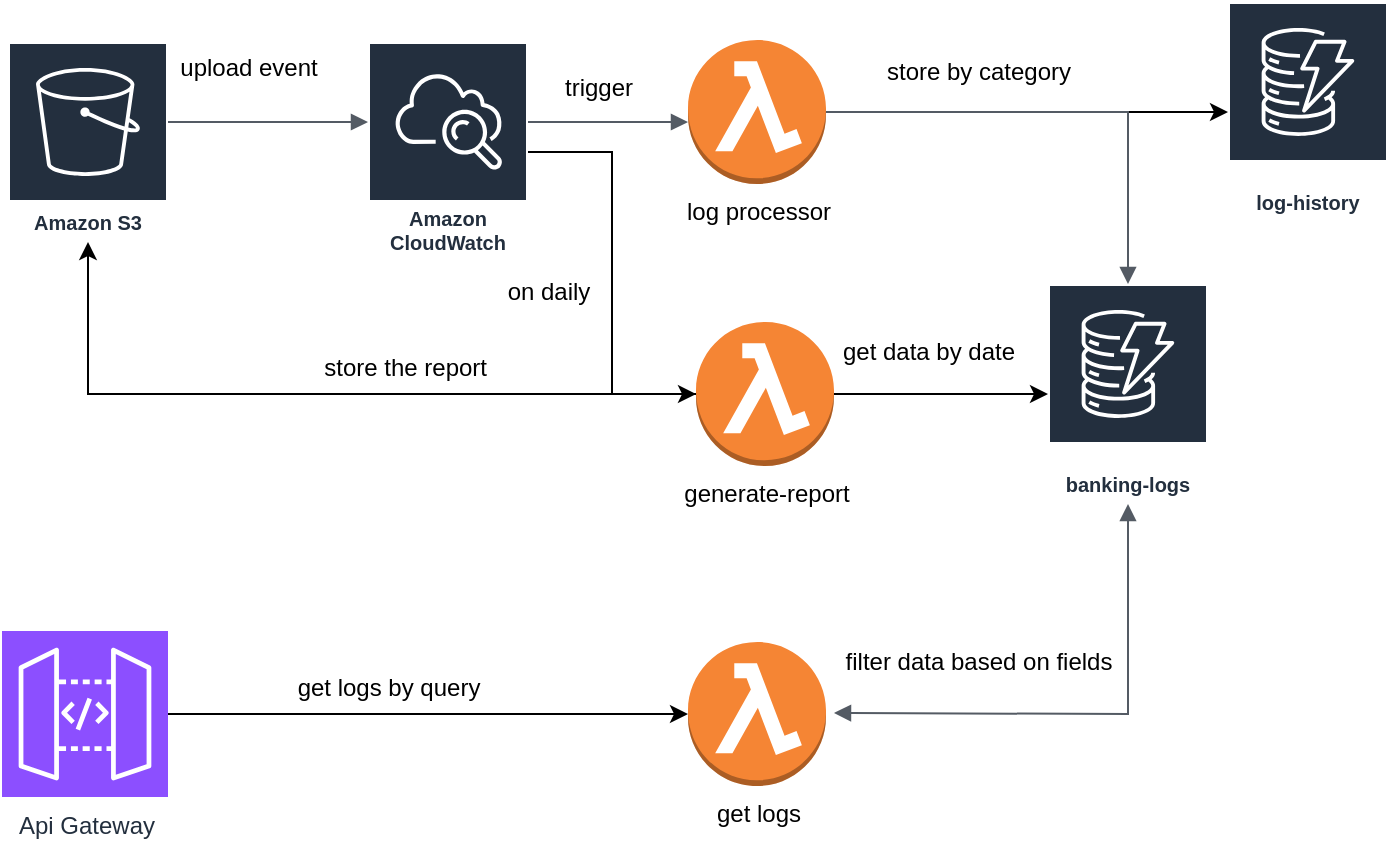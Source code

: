 <mxfile version="24.6.2" type="device">
  <diagram name="Page-1" id="JPYfVnMEt2KLxvOihmUX">
    <mxGraphModel dx="794" dy="462" grid="1" gridSize="10" guides="1" tooltips="1" connect="1" arrows="1" fold="1" page="1" pageScale="1" pageWidth="850" pageHeight="1100" math="0" shadow="0">
      <root>
        <mxCell id="0" />
        <mxCell id="1" parent="0" />
        <mxCell id="Fpk-bWriLDE7bLDY650C-2" value="Amazon S3" style="sketch=0;outlineConnect=0;fontColor=#232F3E;gradientColor=none;strokeColor=#ffffff;fillColor=#232F3E;dashed=0;verticalLabelPosition=middle;verticalAlign=bottom;align=center;html=1;whiteSpace=wrap;fontSize=10;fontStyle=1;spacing=3;shape=mxgraph.aws4.productIcon;prIcon=mxgraph.aws4.s3;" vertex="1" parent="1">
          <mxGeometry x="150" y="40" width="80" height="100" as="geometry" />
        </mxCell>
        <mxCell id="Fpk-bWriLDE7bLDY650C-3" value="Amazon CloudWatch" style="sketch=0;outlineConnect=0;fontColor=#232F3E;gradientColor=none;strokeColor=#ffffff;fillColor=#232F3E;dashed=0;verticalLabelPosition=middle;verticalAlign=bottom;align=center;html=1;whiteSpace=wrap;fontSize=10;fontStyle=1;spacing=3;shape=mxgraph.aws4.productIcon;prIcon=mxgraph.aws4.cloudwatch;" vertex="1" parent="1">
          <mxGeometry x="330" y="40" width="80" height="110" as="geometry" />
        </mxCell>
        <mxCell id="Fpk-bWriLDE7bLDY650C-4" value="banking-logs" style="sketch=0;outlineConnect=0;fontColor=#232F3E;gradientColor=none;strokeColor=#ffffff;fillColor=#232F3E;dashed=0;verticalLabelPosition=middle;verticalAlign=bottom;align=center;html=1;whiteSpace=wrap;fontSize=10;fontStyle=1;spacing=3;shape=mxgraph.aws4.productIcon;prIcon=mxgraph.aws4.dynamodb;" vertex="1" parent="1">
          <mxGeometry x="670" y="161" width="80" height="110" as="geometry" />
        </mxCell>
        <mxCell id="Fpk-bWriLDE7bLDY650C-5" value="get logs" style="outlineConnect=0;dashed=0;verticalLabelPosition=bottom;verticalAlign=top;align=center;html=1;shape=mxgraph.aws3.lambda_function;fillColor=#F58534;gradientColor=none;" vertex="1" parent="1">
          <mxGeometry x="490" y="340" width="69" height="72" as="geometry" />
        </mxCell>
        <mxCell id="Fpk-bWriLDE7bLDY650C-25" style="edgeStyle=orthogonalEdgeStyle;rounded=0;orthogonalLoop=1;jettySize=auto;html=1;exitX=1;exitY=0.5;exitDx=0;exitDy=0;exitPerimeter=0;" edge="1" parent="1" source="Fpk-bWriLDE7bLDY650C-6" target="Fpk-bWriLDE7bLDY650C-4">
          <mxGeometry relative="1" as="geometry" />
        </mxCell>
        <mxCell id="Fpk-bWriLDE7bLDY650C-32" style="edgeStyle=orthogonalEdgeStyle;rounded=0;orthogonalLoop=1;jettySize=auto;html=1;" edge="1" parent="1" source="Fpk-bWriLDE7bLDY650C-6" target="Fpk-bWriLDE7bLDY650C-2">
          <mxGeometry relative="1" as="geometry" />
        </mxCell>
        <mxCell id="Fpk-bWriLDE7bLDY650C-6" value="generate-report&lt;div&gt;&lt;br&gt;&lt;/div&gt;" style="outlineConnect=0;dashed=0;verticalLabelPosition=bottom;verticalAlign=top;align=center;html=1;shape=mxgraph.aws3.lambda_function;fillColor=#F58534;gradientColor=none;" vertex="1" parent="1">
          <mxGeometry x="494" y="180" width="69" height="72" as="geometry" />
        </mxCell>
        <mxCell id="Fpk-bWriLDE7bLDY650C-19" value="" style="edgeStyle=orthogonalEdgeStyle;rounded=0;orthogonalLoop=1;jettySize=auto;html=1;" edge="1" parent="1" source="Fpk-bWriLDE7bLDY650C-7" target="Fpk-bWriLDE7bLDY650C-8">
          <mxGeometry relative="1" as="geometry" />
        </mxCell>
        <mxCell id="Fpk-bWriLDE7bLDY650C-7" value="log processor&lt;div&gt;&lt;br&gt;&lt;/div&gt;" style="outlineConnect=0;dashed=0;verticalLabelPosition=bottom;verticalAlign=top;align=center;html=1;shape=mxgraph.aws3.lambda_function;fillColor=#F58534;gradientColor=none;" vertex="1" parent="1">
          <mxGeometry x="490" y="39" width="69" height="72" as="geometry" />
        </mxCell>
        <mxCell id="Fpk-bWriLDE7bLDY650C-8" value="log-history" style="sketch=0;outlineConnect=0;fontColor=#232F3E;gradientColor=none;strokeColor=#ffffff;fillColor=#232F3E;dashed=0;verticalLabelPosition=middle;verticalAlign=bottom;align=center;html=1;whiteSpace=wrap;fontSize=10;fontStyle=1;spacing=3;shape=mxgraph.aws4.productIcon;prIcon=mxgraph.aws4.dynamodb;" vertex="1" parent="1">
          <mxGeometry x="760" y="20" width="80" height="110" as="geometry" />
        </mxCell>
        <mxCell id="Fpk-bWriLDE7bLDY650C-13" value="" style="edgeStyle=orthogonalEdgeStyle;html=1;endArrow=block;elbow=vertical;startArrow=none;endFill=1;strokeColor=#545B64;rounded=0;" edge="1" parent="1">
          <mxGeometry width="100" relative="1" as="geometry">
            <mxPoint x="230" y="80" as="sourcePoint" />
            <mxPoint x="330" y="80" as="targetPoint" />
          </mxGeometry>
        </mxCell>
        <mxCell id="Fpk-bWriLDE7bLDY650C-14" value="upload event" style="text;html=1;align=center;verticalAlign=middle;resizable=0;points=[];autosize=1;strokeColor=none;fillColor=none;" vertex="1" parent="1">
          <mxGeometry x="225" y="38" width="90" height="30" as="geometry" />
        </mxCell>
        <mxCell id="Fpk-bWriLDE7bLDY650C-15" value="" style="edgeStyle=orthogonalEdgeStyle;html=1;endArrow=block;elbow=vertical;startArrow=none;endFill=1;strokeColor=#545B64;rounded=0;" edge="1" parent="1">
          <mxGeometry width="100" relative="1" as="geometry">
            <mxPoint x="410" y="80" as="sourcePoint" />
            <mxPoint x="490" y="80" as="targetPoint" />
          </mxGeometry>
        </mxCell>
        <mxCell id="Fpk-bWriLDE7bLDY650C-16" value="trigger" style="text;html=1;align=center;verticalAlign=middle;resizable=0;points=[];autosize=1;strokeColor=none;fillColor=none;" vertex="1" parent="1">
          <mxGeometry x="415" y="48" width="60" height="30" as="geometry" />
        </mxCell>
        <mxCell id="Fpk-bWriLDE7bLDY650C-21" value="" style="edgeStyle=orthogonalEdgeStyle;html=1;endArrow=block;elbow=vertical;startArrow=none;endFill=1;strokeColor=#545B64;rounded=0;" edge="1" parent="1" source="Fpk-bWriLDE7bLDY650C-7" target="Fpk-bWriLDE7bLDY650C-4">
          <mxGeometry width="100" relative="1" as="geometry">
            <mxPoint x="559" y="94.5" as="sourcePoint" />
            <mxPoint x="610" y="210" as="targetPoint" />
          </mxGeometry>
        </mxCell>
        <mxCell id="Fpk-bWriLDE7bLDY650C-27" value="Api Gateway" style="sketch=0;points=[[0,0,0],[0.25,0,0],[0.5,0,0],[0.75,0,0],[1,0,0],[0,1,0],[0.25,1,0],[0.5,1,0],[0.75,1,0],[1,1,0],[0,0.25,0],[0,0.5,0],[0,0.75,0],[1,0.25,0],[1,0.5,0],[1,0.75,0]];outlineConnect=0;fontColor=#232F3E;fillColor=#8C4FFF;strokeColor=#ffffff;dashed=0;verticalLabelPosition=bottom;verticalAlign=top;align=center;html=1;fontSize=12;fontStyle=0;aspect=fixed;shape=mxgraph.aws4.resourceIcon;resIcon=mxgraph.aws4.api_gateway;" vertex="1" parent="1">
          <mxGeometry x="147" y="334.5" width="83" height="83" as="geometry" />
        </mxCell>
        <mxCell id="Fpk-bWriLDE7bLDY650C-28" style="edgeStyle=orthogonalEdgeStyle;rounded=0;orthogonalLoop=1;jettySize=auto;html=1;" edge="1" parent="1" source="Fpk-bWriLDE7bLDY650C-27" target="Fpk-bWriLDE7bLDY650C-5">
          <mxGeometry relative="1" as="geometry">
            <mxPoint x="480" y="360" as="targetPoint" />
          </mxGeometry>
        </mxCell>
        <mxCell id="Fpk-bWriLDE7bLDY650C-29" value="get logs by query" style="text;html=1;align=center;verticalAlign=middle;resizable=0;points=[];autosize=1;strokeColor=none;fillColor=none;" vertex="1" parent="1">
          <mxGeometry x="285" y="348" width="110" height="30" as="geometry" />
        </mxCell>
        <mxCell id="Fpk-bWriLDE7bLDY650C-34" value="store the report&amp;nbsp;" style="text;html=1;align=center;verticalAlign=middle;resizable=0;points=[];autosize=1;strokeColor=none;fillColor=none;" vertex="1" parent="1">
          <mxGeometry x="295" y="188" width="110" height="30" as="geometry" />
        </mxCell>
        <mxCell id="Fpk-bWriLDE7bLDY650C-35" value="store by category" style="text;html=1;align=center;verticalAlign=middle;resizable=0;points=[];autosize=1;strokeColor=none;fillColor=none;" vertex="1" parent="1">
          <mxGeometry x="575" y="40" width="120" height="30" as="geometry" />
        </mxCell>
        <mxCell id="Fpk-bWriLDE7bLDY650C-36" value="filter data based on fields" style="text;html=1;align=center;verticalAlign=middle;resizable=0;points=[];autosize=1;strokeColor=none;fillColor=none;" vertex="1" parent="1">
          <mxGeometry x="555" y="334.5" width="160" height="30" as="geometry" />
        </mxCell>
        <mxCell id="Fpk-bWriLDE7bLDY650C-38" value="" style="edgeStyle=orthogonalEdgeStyle;html=1;endArrow=block;elbow=vertical;startArrow=block;startFill=1;endFill=1;strokeColor=#545B64;rounded=0;" edge="1" parent="1" target="Fpk-bWriLDE7bLDY650C-4">
          <mxGeometry width="100" relative="1" as="geometry">
            <mxPoint x="563" y="375.5" as="sourcePoint" />
            <mxPoint x="663" y="375.5" as="targetPoint" />
          </mxGeometry>
        </mxCell>
        <mxCell id="Fpk-bWriLDE7bLDY650C-40" style="edgeStyle=orthogonalEdgeStyle;rounded=0;orthogonalLoop=1;jettySize=auto;html=1;entryX=0;entryY=0.5;entryDx=0;entryDy=0;entryPerimeter=0;" edge="1" parent="1" source="Fpk-bWriLDE7bLDY650C-3" target="Fpk-bWriLDE7bLDY650C-6">
          <mxGeometry relative="1" as="geometry" />
        </mxCell>
        <mxCell id="Fpk-bWriLDE7bLDY650C-41" value="on daily" style="text;html=1;align=center;verticalAlign=middle;resizable=0;points=[];autosize=1;strokeColor=none;fillColor=none;" vertex="1" parent="1">
          <mxGeometry x="390" y="150" width="60" height="30" as="geometry" />
        </mxCell>
        <mxCell id="Fpk-bWriLDE7bLDY650C-42" value="get data by date" style="text;html=1;align=center;verticalAlign=middle;resizable=0;points=[];autosize=1;strokeColor=none;fillColor=none;" vertex="1" parent="1">
          <mxGeometry x="555" y="180" width="110" height="30" as="geometry" />
        </mxCell>
      </root>
    </mxGraphModel>
  </diagram>
</mxfile>
